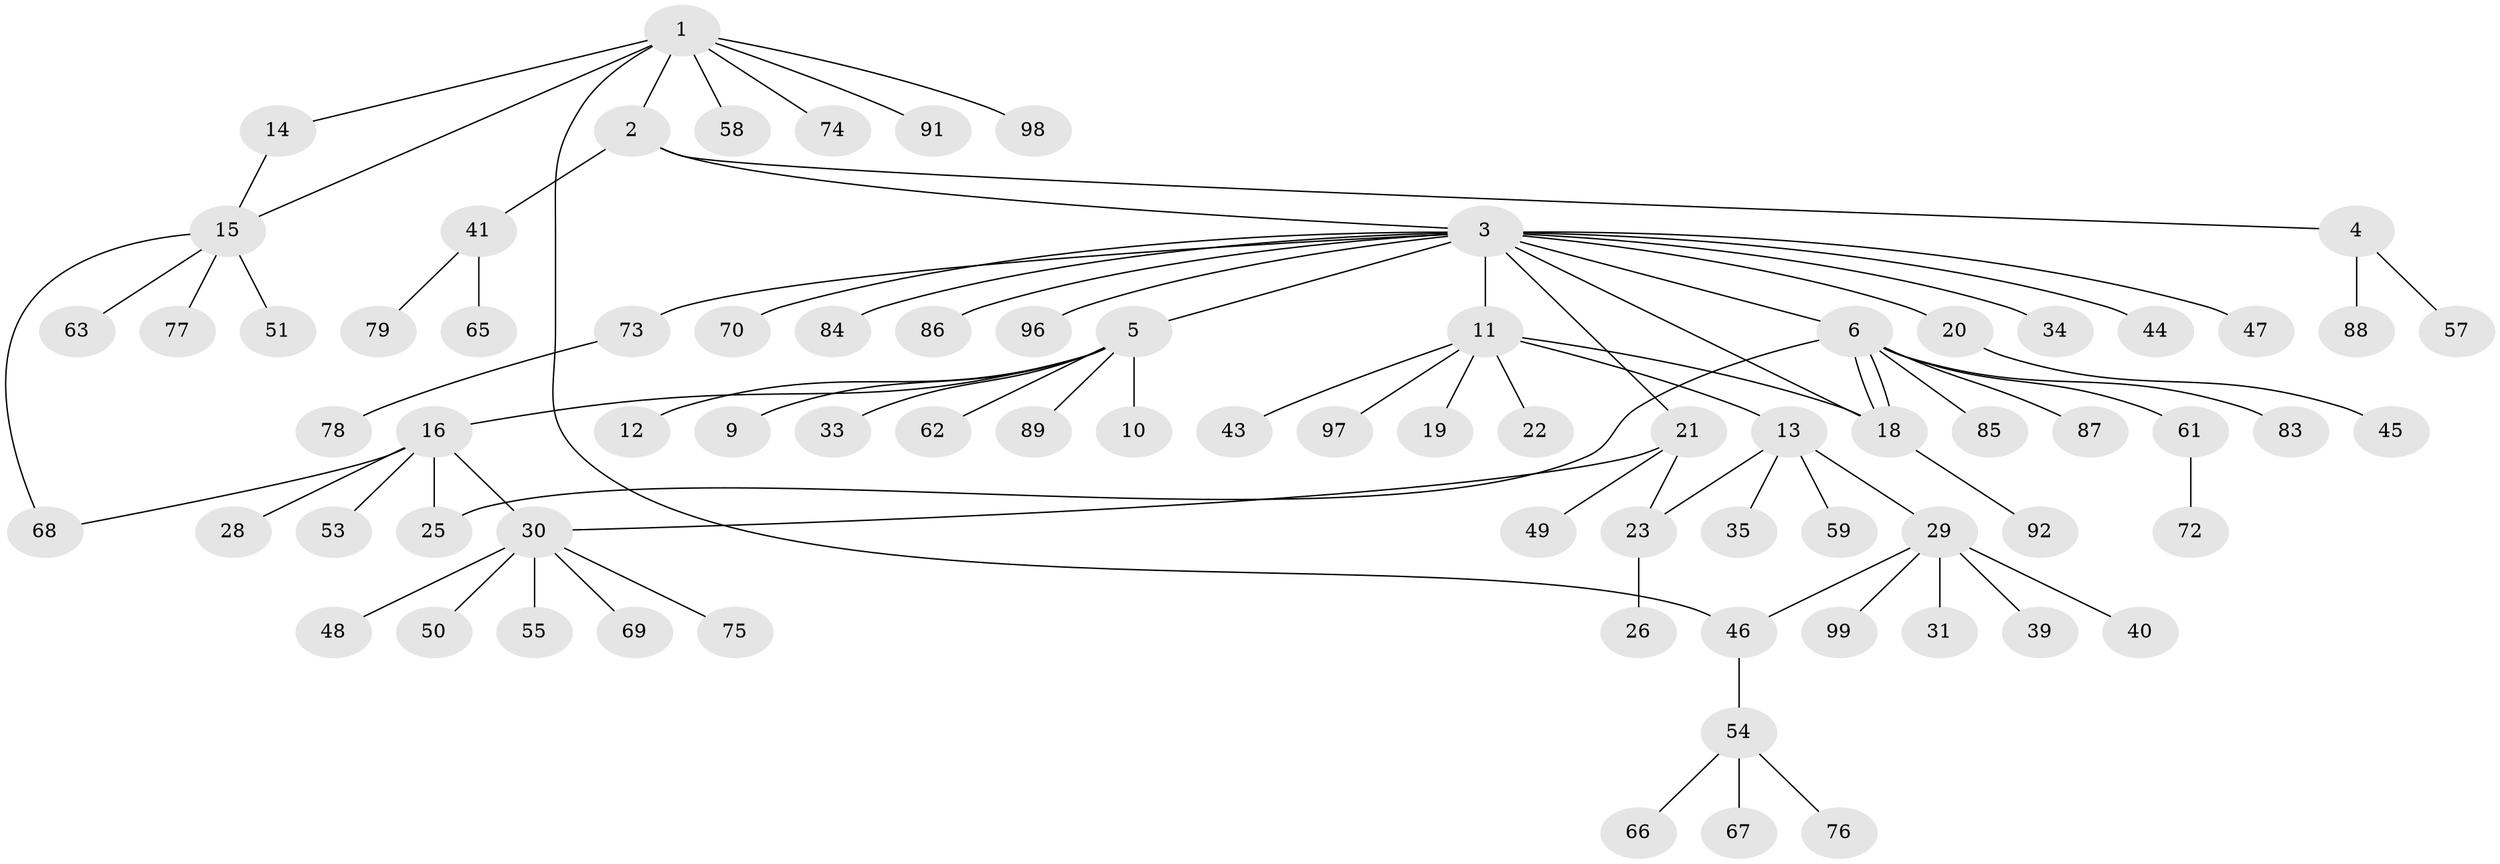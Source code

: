 // original degree distribution, {9: 0.02, 4: 0.03, 13: 0.01, 2: 0.16, 8: 0.02, 1: 0.6, 3: 0.08, 5: 0.06, 6: 0.01, 7: 0.01}
// Generated by graph-tools (version 1.1) at 2025/11/02/27/25 16:11:10]
// undirected, 77 vertices, 85 edges
graph export_dot {
graph [start="1"]
  node [color=gray90,style=filled];
  1 [super="+100"];
  2;
  3 [super="+64"];
  4 [super="+37"];
  5 [super="+7"];
  6 [super="+8"];
  9 [super="+42"];
  10;
  11 [super="+60"];
  12 [super="+81"];
  13 [super="+24"];
  14;
  15 [super="+27"];
  16 [super="+17"];
  18 [super="+38"];
  19;
  20;
  21 [super="+82"];
  22;
  23;
  25;
  26 [super="+32"];
  28;
  29 [super="+52"];
  30 [super="+36"];
  31;
  33;
  34;
  35;
  39;
  40;
  41 [super="+56"];
  43;
  44;
  45;
  46 [super="+94"];
  47;
  48;
  49;
  50;
  51 [super="+80"];
  53;
  54 [super="+90"];
  55 [super="+71"];
  57;
  58;
  59;
  61;
  62;
  63;
  65;
  66;
  67;
  68;
  69;
  70;
  72 [super="+93"];
  73 [super="+95"];
  74;
  75;
  76;
  77;
  78;
  79;
  83;
  84;
  85;
  86;
  87;
  88;
  89;
  91;
  92;
  96;
  97;
  98;
  99;
  1 -- 2;
  1 -- 14;
  1 -- 46;
  1 -- 58;
  1 -- 74;
  1 -- 91;
  1 -- 98;
  1 -- 15;
  2 -- 3;
  2 -- 4;
  2 -- 41;
  3 -- 5;
  3 -- 6;
  3 -- 11 [weight=2];
  3 -- 20;
  3 -- 21;
  3 -- 34;
  3 -- 44;
  3 -- 47;
  3 -- 70;
  3 -- 84;
  3 -- 86;
  3 -- 96;
  3 -- 18;
  3 -- 73;
  4 -- 88;
  4 -- 57;
  5 -- 9;
  5 -- 10;
  5 -- 12;
  5 -- 16;
  5 -- 33;
  5 -- 62;
  5 -- 89;
  6 -- 18;
  6 -- 18;
  6 -- 25;
  6 -- 61;
  6 -- 83;
  6 -- 87;
  6 -- 85;
  11 -- 13;
  11 -- 18;
  11 -- 19;
  11 -- 22;
  11 -- 43;
  11 -- 97;
  13 -- 23;
  13 -- 35;
  13 -- 29;
  13 -- 59;
  14 -- 15;
  15 -- 63;
  15 -- 68;
  15 -- 77;
  15 -- 51;
  16 -- 25;
  16 -- 30;
  16 -- 68;
  16 -- 28;
  16 -- 53;
  18 -- 92;
  20 -- 45;
  21 -- 23;
  21 -- 30;
  21 -- 49;
  23 -- 26;
  29 -- 31;
  29 -- 39;
  29 -- 40;
  29 -- 99;
  29 -- 46;
  30 -- 55;
  30 -- 75;
  30 -- 48;
  30 -- 50;
  30 -- 69;
  41 -- 65;
  41 -- 79;
  46 -- 54;
  54 -- 66;
  54 -- 67;
  54 -- 76;
  61 -- 72;
  73 -- 78;
}
